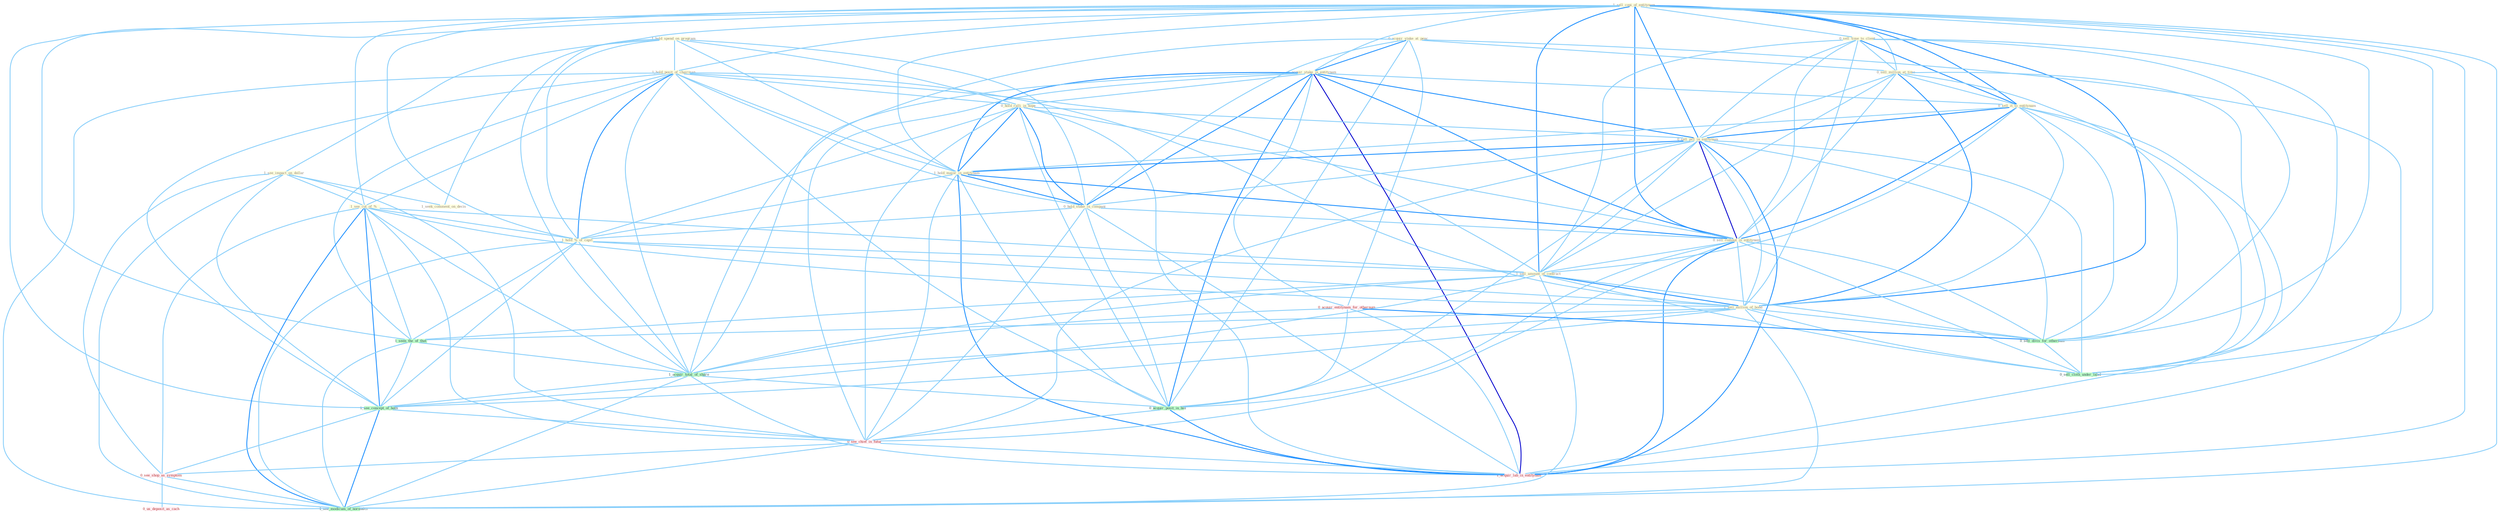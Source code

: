 Graph G{ 
    node
    [shape=polygon,style=filled,width=.5,height=.06,color="#BDFCC9",fixedsize=true,fontsize=4,
    fontcolor="#2f4f4f"];
    {node
    [color="#ffffe0", fontcolor="#8b7d6b"] "1_sell_copi_of_entitynam " "0_sell_time_to_client " "0_acquir_stake_at_penc " "1_hold_spend_on_program " "1_hold_posit_of_chairman " "1_acquir_stake_in_entitynam " "0_sell_million_at_time " "0_sell_it_to_entitynam " "0_hold_ralli_in_hope " "0_sell_pill_in_entitynam " "1_hold_major_in_entitynam " "1_see_impact_on_dollar " "0_hold_stake_in_compani " "1_see_cut_of_% " "0_sell_comput_in_entitynam " "1_hold_%_of_capit " "1_sell_amount_of_contract " "1_seek_comment_on_decis " "1_sell_million_of_bond "}
{node [color="#fff0f5", fontcolor="#b22222"] "0_acquir_entitynam_for_othernum " "0_see_chief_in_futur " "0_see_shop_as_symptom " "1_acquir_lab_in_entitynam " "0_us_deposit_as_cach "}
edge [color="#B0E2FF"];

	"1_sell_copi_of_entitynam " -- "0_sell_time_to_client " [w="1", color="#87cefa" ];
	"1_sell_copi_of_entitynam " -- "1_hold_posit_of_chairman " [w="1", color="#87cefa" ];
	"1_sell_copi_of_entitynam " -- "1_acquir_stake_in_entitynam " [w="1", color="#87cefa" ];
	"1_sell_copi_of_entitynam " -- "0_sell_million_at_time " [w="1", color="#87cefa" ];
	"1_sell_copi_of_entitynam " -- "0_sell_it_to_entitynam " [w="2", color="#1e90ff" , len=0.8];
	"1_sell_copi_of_entitynam " -- "0_sell_pill_in_entitynam " [w="2", color="#1e90ff" , len=0.8];
	"1_sell_copi_of_entitynam " -- "1_hold_major_in_entitynam " [w="1", color="#87cefa" ];
	"1_sell_copi_of_entitynam " -- "1_see_cut_of_% " [w="1", color="#87cefa" ];
	"1_sell_copi_of_entitynam " -- "0_sell_comput_in_entitynam " [w="2", color="#1e90ff" , len=0.8];
	"1_sell_copi_of_entitynam " -- "1_hold_%_of_capit " [w="1", color="#87cefa" ];
	"1_sell_copi_of_entitynam " -- "1_sell_amount_of_contract " [w="2", color="#1e90ff" , len=0.8];
	"1_sell_copi_of_entitynam " -- "1_sell_million_of_bond " [w="2", color="#1e90ff" , len=0.8];
	"1_sell_copi_of_entitynam " -- "1_seen_the_of_that " [w="1", color="#87cefa" ];
	"1_sell_copi_of_entitynam " -- "0_sell_divis_for_othernum " [w="1", color="#87cefa" ];
	"1_sell_copi_of_entitynam " -- "1_acquir_total_of_share " [w="1", color="#87cefa" ];
	"1_sell_copi_of_entitynam " -- "0_sell_cloth_under_label " [w="1", color="#87cefa" ];
	"1_sell_copi_of_entitynam " -- "1_see_concept_of_both " [w="1", color="#87cefa" ];
	"1_sell_copi_of_entitynam " -- "1_acquir_lab_in_entitynam " [w="1", color="#87cefa" ];
	"1_sell_copi_of_entitynam " -- "1_see_modicum_of_normalci " [w="1", color="#87cefa" ];
	"0_sell_time_to_client " -- "0_sell_million_at_time " [w="1", color="#87cefa" ];
	"0_sell_time_to_client " -- "0_sell_it_to_entitynam " [w="2", color="#1e90ff" , len=0.8];
	"0_sell_time_to_client " -- "0_sell_pill_in_entitynam " [w="1", color="#87cefa" ];
	"0_sell_time_to_client " -- "0_sell_comput_in_entitynam " [w="1", color="#87cefa" ];
	"0_sell_time_to_client " -- "1_sell_amount_of_contract " [w="1", color="#87cefa" ];
	"0_sell_time_to_client " -- "1_sell_million_of_bond " [w="1", color="#87cefa" ];
	"0_sell_time_to_client " -- "0_sell_divis_for_othernum " [w="1", color="#87cefa" ];
	"0_sell_time_to_client " -- "0_sell_cloth_under_label " [w="1", color="#87cefa" ];
	"0_acquir_stake_at_penc " -- "1_acquir_stake_in_entitynam " [w="2", color="#1e90ff" , len=0.8];
	"0_acquir_stake_at_penc " -- "0_sell_million_at_time " [w="1", color="#87cefa" ];
	"0_acquir_stake_at_penc " -- "0_hold_stake_in_compani " [w="1", color="#87cefa" ];
	"0_acquir_stake_at_penc " -- "0_acquir_entitynam_for_othernum " [w="1", color="#87cefa" ];
	"0_acquir_stake_at_penc " -- "1_acquir_total_of_share " [w="1", color="#87cefa" ];
	"0_acquir_stake_at_penc " -- "0_acquir_posit_in_bid " [w="1", color="#87cefa" ];
	"0_acquir_stake_at_penc " -- "1_acquir_lab_in_entitynam " [w="1", color="#87cefa" ];
	"1_hold_spend_on_program " -- "1_hold_posit_of_chairman " [w="1", color="#87cefa" ];
	"1_hold_spend_on_program " -- "0_hold_ralli_in_hope " [w="1", color="#87cefa" ];
	"1_hold_spend_on_program " -- "1_hold_major_in_entitynam " [w="1", color="#87cefa" ];
	"1_hold_spend_on_program " -- "1_see_impact_on_dollar " [w="1", color="#87cefa" ];
	"1_hold_spend_on_program " -- "0_hold_stake_in_compani " [w="1", color="#87cefa" ];
	"1_hold_spend_on_program " -- "1_hold_%_of_capit " [w="1", color="#87cefa" ];
	"1_hold_spend_on_program " -- "1_seek_comment_on_decis " [w="1", color="#87cefa" ];
	"1_hold_posit_of_chairman " -- "0_hold_ralli_in_hope " [w="1", color="#87cefa" ];
	"1_hold_posit_of_chairman " -- "1_hold_major_in_entitynam " [w="1", color="#87cefa" ];
	"1_hold_posit_of_chairman " -- "0_hold_stake_in_compani " [w="1", color="#87cefa" ];
	"1_hold_posit_of_chairman " -- "1_see_cut_of_% " [w="1", color="#87cefa" ];
	"1_hold_posit_of_chairman " -- "1_hold_%_of_capit " [w="2", color="#1e90ff" , len=0.8];
	"1_hold_posit_of_chairman " -- "1_sell_amount_of_contract " [w="1", color="#87cefa" ];
	"1_hold_posit_of_chairman " -- "1_sell_million_of_bond " [w="1", color="#87cefa" ];
	"1_hold_posit_of_chairman " -- "1_seen_the_of_that " [w="1", color="#87cefa" ];
	"1_hold_posit_of_chairman " -- "1_acquir_total_of_share " [w="1", color="#87cefa" ];
	"1_hold_posit_of_chairman " -- "0_acquir_posit_in_bid " [w="1", color="#87cefa" ];
	"1_hold_posit_of_chairman " -- "1_see_concept_of_both " [w="1", color="#87cefa" ];
	"1_hold_posit_of_chairman " -- "1_see_modicum_of_normalci " [w="1", color="#87cefa" ];
	"1_acquir_stake_in_entitynam " -- "0_sell_it_to_entitynam " [w="1", color="#87cefa" ];
	"1_acquir_stake_in_entitynam " -- "0_hold_ralli_in_hope " [w="1", color="#87cefa" ];
	"1_acquir_stake_in_entitynam " -- "0_sell_pill_in_entitynam " [w="2", color="#1e90ff" , len=0.8];
	"1_acquir_stake_in_entitynam " -- "1_hold_major_in_entitynam " [w="2", color="#1e90ff" , len=0.8];
	"1_acquir_stake_in_entitynam " -- "0_hold_stake_in_compani " [w="2", color="#1e90ff" , len=0.8];
	"1_acquir_stake_in_entitynam " -- "0_sell_comput_in_entitynam " [w="2", color="#1e90ff" , len=0.8];
	"1_acquir_stake_in_entitynam " -- "0_acquir_entitynam_for_othernum " [w="1", color="#87cefa" ];
	"1_acquir_stake_in_entitynam " -- "1_acquir_total_of_share " [w="1", color="#87cefa" ];
	"1_acquir_stake_in_entitynam " -- "0_acquir_posit_in_bid " [w="2", color="#1e90ff" , len=0.8];
	"1_acquir_stake_in_entitynam " -- "0_see_chief_in_futur " [w="1", color="#87cefa" ];
	"1_acquir_stake_in_entitynam " -- "1_acquir_lab_in_entitynam " [w="3", color="#0000cd" , len=0.6];
	"0_sell_million_at_time " -- "0_sell_it_to_entitynam " [w="1", color="#87cefa" ];
	"0_sell_million_at_time " -- "0_sell_pill_in_entitynam " [w="1", color="#87cefa" ];
	"0_sell_million_at_time " -- "0_sell_comput_in_entitynam " [w="1", color="#87cefa" ];
	"0_sell_million_at_time " -- "1_sell_amount_of_contract " [w="1", color="#87cefa" ];
	"0_sell_million_at_time " -- "1_sell_million_of_bond " [w="2", color="#1e90ff" , len=0.8];
	"0_sell_million_at_time " -- "0_sell_divis_for_othernum " [w="1", color="#87cefa" ];
	"0_sell_million_at_time " -- "0_sell_cloth_under_label " [w="1", color="#87cefa" ];
	"0_sell_it_to_entitynam " -- "0_sell_pill_in_entitynam " [w="2", color="#1e90ff" , len=0.8];
	"0_sell_it_to_entitynam " -- "1_hold_major_in_entitynam " [w="1", color="#87cefa" ];
	"0_sell_it_to_entitynam " -- "0_sell_comput_in_entitynam " [w="2", color="#1e90ff" , len=0.8];
	"0_sell_it_to_entitynam " -- "1_sell_amount_of_contract " [w="1", color="#87cefa" ];
	"0_sell_it_to_entitynam " -- "1_sell_million_of_bond " [w="1", color="#87cefa" ];
	"0_sell_it_to_entitynam " -- "0_sell_divis_for_othernum " [w="1", color="#87cefa" ];
	"0_sell_it_to_entitynam " -- "0_sell_cloth_under_label " [w="1", color="#87cefa" ];
	"0_sell_it_to_entitynam " -- "1_acquir_lab_in_entitynam " [w="1", color="#87cefa" ];
	"0_hold_ralli_in_hope " -- "0_sell_pill_in_entitynam " [w="1", color="#87cefa" ];
	"0_hold_ralli_in_hope " -- "1_hold_major_in_entitynam " [w="2", color="#1e90ff" , len=0.8];
	"0_hold_ralli_in_hope " -- "0_hold_stake_in_compani " [w="2", color="#1e90ff" , len=0.8];
	"0_hold_ralli_in_hope " -- "0_sell_comput_in_entitynam " [w="1", color="#87cefa" ];
	"0_hold_ralli_in_hope " -- "1_hold_%_of_capit " [w="1", color="#87cefa" ];
	"0_hold_ralli_in_hope " -- "0_acquir_posit_in_bid " [w="1", color="#87cefa" ];
	"0_hold_ralli_in_hope " -- "0_see_chief_in_futur " [w="1", color="#87cefa" ];
	"0_hold_ralli_in_hope " -- "1_acquir_lab_in_entitynam " [w="1", color="#87cefa" ];
	"0_sell_pill_in_entitynam " -- "1_hold_major_in_entitynam " [w="2", color="#1e90ff" , len=0.8];
	"0_sell_pill_in_entitynam " -- "0_hold_stake_in_compani " [w="1", color="#87cefa" ];
	"0_sell_pill_in_entitynam " -- "0_sell_comput_in_entitynam " [w="3", color="#0000cd" , len=0.6];
	"0_sell_pill_in_entitynam " -- "1_sell_amount_of_contract " [w="1", color="#87cefa" ];
	"0_sell_pill_in_entitynam " -- "1_sell_million_of_bond " [w="1", color="#87cefa" ];
	"0_sell_pill_in_entitynam " -- "0_sell_divis_for_othernum " [w="1", color="#87cefa" ];
	"0_sell_pill_in_entitynam " -- "0_sell_cloth_under_label " [w="1", color="#87cefa" ];
	"0_sell_pill_in_entitynam " -- "0_acquir_posit_in_bid " [w="1", color="#87cefa" ];
	"0_sell_pill_in_entitynam " -- "0_see_chief_in_futur " [w="1", color="#87cefa" ];
	"0_sell_pill_in_entitynam " -- "1_acquir_lab_in_entitynam " [w="2", color="#1e90ff" , len=0.8];
	"1_hold_major_in_entitynam " -- "0_hold_stake_in_compani " [w="2", color="#1e90ff" , len=0.8];
	"1_hold_major_in_entitynam " -- "0_sell_comput_in_entitynam " [w="2", color="#1e90ff" , len=0.8];
	"1_hold_major_in_entitynam " -- "1_hold_%_of_capit " [w="1", color="#87cefa" ];
	"1_hold_major_in_entitynam " -- "0_acquir_posit_in_bid " [w="1", color="#87cefa" ];
	"1_hold_major_in_entitynam " -- "0_see_chief_in_futur " [w="1", color="#87cefa" ];
	"1_hold_major_in_entitynam " -- "1_acquir_lab_in_entitynam " [w="2", color="#1e90ff" , len=0.8];
	"1_see_impact_on_dollar " -- "1_see_cut_of_% " [w="1", color="#87cefa" ];
	"1_see_impact_on_dollar " -- "1_seek_comment_on_decis " [w="1", color="#87cefa" ];
	"1_see_impact_on_dollar " -- "1_see_concept_of_both " [w="1", color="#87cefa" ];
	"1_see_impact_on_dollar " -- "0_see_chief_in_futur " [w="1", color="#87cefa" ];
	"1_see_impact_on_dollar " -- "0_see_shop_as_symptom " [w="1", color="#87cefa" ];
	"1_see_impact_on_dollar " -- "1_see_modicum_of_normalci " [w="1", color="#87cefa" ];
	"0_hold_stake_in_compani " -- "0_sell_comput_in_entitynam " [w="1", color="#87cefa" ];
	"0_hold_stake_in_compani " -- "1_hold_%_of_capit " [w="1", color="#87cefa" ];
	"0_hold_stake_in_compani " -- "0_acquir_posit_in_bid " [w="1", color="#87cefa" ];
	"0_hold_stake_in_compani " -- "0_see_chief_in_futur " [w="1", color="#87cefa" ];
	"0_hold_stake_in_compani " -- "1_acquir_lab_in_entitynam " [w="1", color="#87cefa" ];
	"1_see_cut_of_% " -- "1_hold_%_of_capit " [w="1", color="#87cefa" ];
	"1_see_cut_of_% " -- "1_sell_amount_of_contract " [w="1", color="#87cefa" ];
	"1_see_cut_of_% " -- "1_sell_million_of_bond " [w="1", color="#87cefa" ];
	"1_see_cut_of_% " -- "1_seen_the_of_that " [w="1", color="#87cefa" ];
	"1_see_cut_of_% " -- "1_acquir_total_of_share " [w="1", color="#87cefa" ];
	"1_see_cut_of_% " -- "1_see_concept_of_both " [w="2", color="#1e90ff" , len=0.8];
	"1_see_cut_of_% " -- "0_see_chief_in_futur " [w="1", color="#87cefa" ];
	"1_see_cut_of_% " -- "0_see_shop_as_symptom " [w="1", color="#87cefa" ];
	"1_see_cut_of_% " -- "1_see_modicum_of_normalci " [w="2", color="#1e90ff" , len=0.8];
	"0_sell_comput_in_entitynam " -- "1_sell_amount_of_contract " [w="1", color="#87cefa" ];
	"0_sell_comput_in_entitynam " -- "1_sell_million_of_bond " [w="1", color="#87cefa" ];
	"0_sell_comput_in_entitynam " -- "0_sell_divis_for_othernum " [w="1", color="#87cefa" ];
	"0_sell_comput_in_entitynam " -- "0_sell_cloth_under_label " [w="1", color="#87cefa" ];
	"0_sell_comput_in_entitynam " -- "0_acquir_posit_in_bid " [w="1", color="#87cefa" ];
	"0_sell_comput_in_entitynam " -- "0_see_chief_in_futur " [w="1", color="#87cefa" ];
	"0_sell_comput_in_entitynam " -- "1_acquir_lab_in_entitynam " [w="2", color="#1e90ff" , len=0.8];
	"1_hold_%_of_capit " -- "1_sell_amount_of_contract " [w="1", color="#87cefa" ];
	"1_hold_%_of_capit " -- "1_sell_million_of_bond " [w="1", color="#87cefa" ];
	"1_hold_%_of_capit " -- "1_seen_the_of_that " [w="1", color="#87cefa" ];
	"1_hold_%_of_capit " -- "1_acquir_total_of_share " [w="1", color="#87cefa" ];
	"1_hold_%_of_capit " -- "1_see_concept_of_both " [w="1", color="#87cefa" ];
	"1_hold_%_of_capit " -- "1_see_modicum_of_normalci " [w="1", color="#87cefa" ];
	"1_sell_amount_of_contract " -- "1_sell_million_of_bond " [w="2", color="#1e90ff" , len=0.8];
	"1_sell_amount_of_contract " -- "1_seen_the_of_that " [w="1", color="#87cefa" ];
	"1_sell_amount_of_contract " -- "0_sell_divis_for_othernum " [w="1", color="#87cefa" ];
	"1_sell_amount_of_contract " -- "1_acquir_total_of_share " [w="1", color="#87cefa" ];
	"1_sell_amount_of_contract " -- "0_sell_cloth_under_label " [w="1", color="#87cefa" ];
	"1_sell_amount_of_contract " -- "1_see_concept_of_both " [w="1", color="#87cefa" ];
	"1_sell_amount_of_contract " -- "1_see_modicum_of_normalci " [w="1", color="#87cefa" ];
	"1_sell_million_of_bond " -- "1_seen_the_of_that " [w="1", color="#87cefa" ];
	"1_sell_million_of_bond " -- "0_sell_divis_for_othernum " [w="1", color="#87cefa" ];
	"1_sell_million_of_bond " -- "1_acquir_total_of_share " [w="1", color="#87cefa" ];
	"1_sell_million_of_bond " -- "0_sell_cloth_under_label " [w="1", color="#87cefa" ];
	"1_sell_million_of_bond " -- "1_see_concept_of_both " [w="1", color="#87cefa" ];
	"1_sell_million_of_bond " -- "1_see_modicum_of_normalci " [w="1", color="#87cefa" ];
	"0_acquir_entitynam_for_othernum " -- "0_sell_divis_for_othernum " [w="2", color="#1e90ff" , len=0.8];
	"0_acquir_entitynam_for_othernum " -- "1_acquir_total_of_share " [w="1", color="#87cefa" ];
	"0_acquir_entitynam_for_othernum " -- "0_acquir_posit_in_bid " [w="1", color="#87cefa" ];
	"0_acquir_entitynam_for_othernum " -- "1_acquir_lab_in_entitynam " [w="1", color="#87cefa" ];
	"1_seen_the_of_that " -- "1_acquir_total_of_share " [w="1", color="#87cefa" ];
	"1_seen_the_of_that " -- "1_see_concept_of_both " [w="1", color="#87cefa" ];
	"1_seen_the_of_that " -- "1_see_modicum_of_normalci " [w="1", color="#87cefa" ];
	"0_sell_divis_for_othernum " -- "0_sell_cloth_under_label " [w="1", color="#87cefa" ];
	"1_acquir_total_of_share " -- "0_acquir_posit_in_bid " [w="1", color="#87cefa" ];
	"1_acquir_total_of_share " -- "1_see_concept_of_both " [w="1", color="#87cefa" ];
	"1_acquir_total_of_share " -- "1_acquir_lab_in_entitynam " [w="1", color="#87cefa" ];
	"1_acquir_total_of_share " -- "1_see_modicum_of_normalci " [w="1", color="#87cefa" ];
	"0_acquir_posit_in_bid " -- "0_see_chief_in_futur " [w="1", color="#87cefa" ];
	"0_acquir_posit_in_bid " -- "1_acquir_lab_in_entitynam " [w="2", color="#1e90ff" , len=0.8];
	"1_see_concept_of_both " -- "0_see_chief_in_futur " [w="1", color="#87cefa" ];
	"1_see_concept_of_both " -- "0_see_shop_as_symptom " [w="1", color="#87cefa" ];
	"1_see_concept_of_both " -- "1_see_modicum_of_normalci " [w="2", color="#1e90ff" , len=0.8];
	"0_see_chief_in_futur " -- "0_see_shop_as_symptom " [w="1", color="#87cefa" ];
	"0_see_chief_in_futur " -- "1_acquir_lab_in_entitynam " [w="1", color="#87cefa" ];
	"0_see_chief_in_futur " -- "1_see_modicum_of_normalci " [w="1", color="#87cefa" ];
	"0_see_shop_as_symptom " -- "0_us_deposit_as_cach " [w="1", color="#87cefa" ];
	"0_see_shop_as_symptom " -- "1_see_modicum_of_normalci " [w="1", color="#87cefa" ];
}